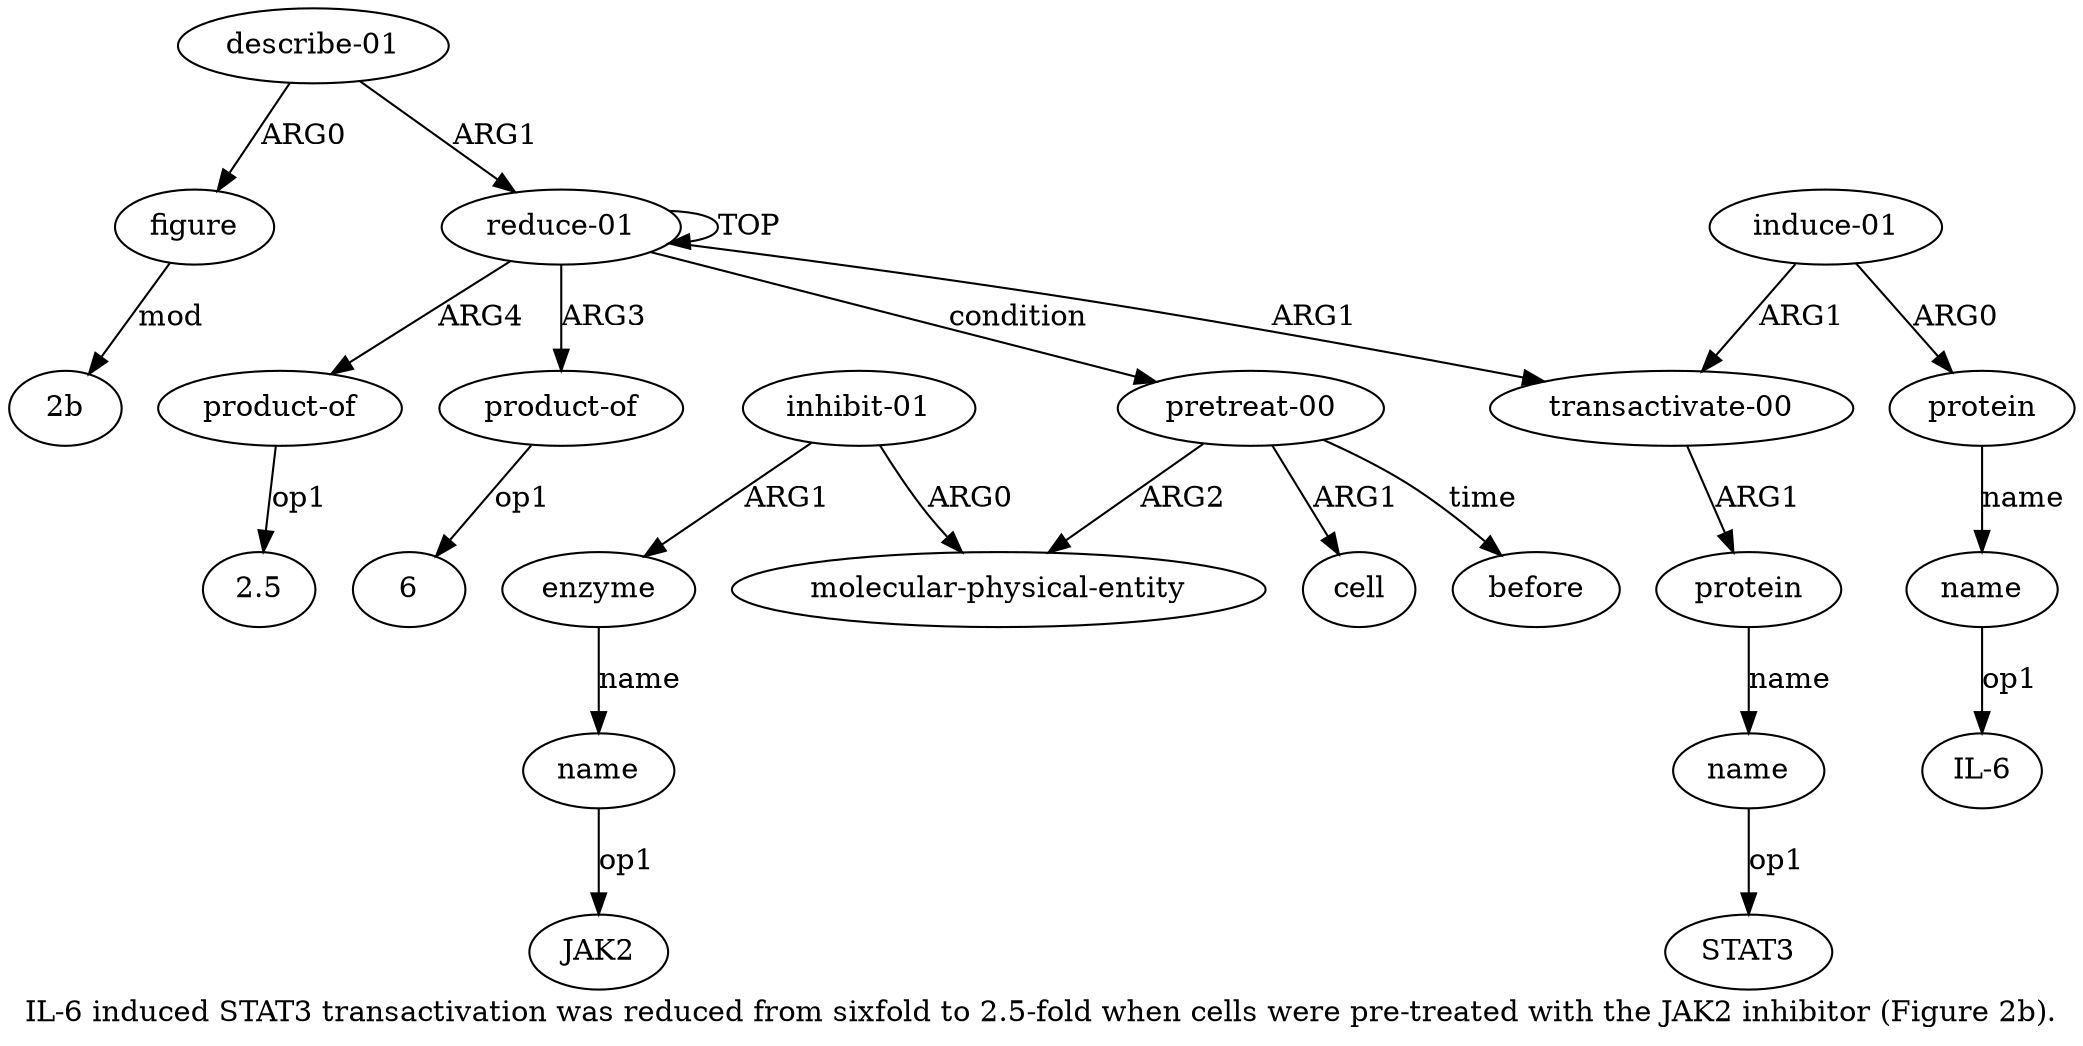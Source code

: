 digraph  {
	graph [label="IL-6 induced STAT3 transactivation was reduced from sixfold to 2.5-fold when cells were pre-treated with the JAK2 inhibitor (Figure \
2b)."];
	node [label="\N"];
	"a3 STAT3"	 [color=black,
		gold_ind=-1,
		gold_label=STAT3,
		label=STAT3,
		test_ind=-1,
		test_label=STAT3];
	"a6 IL-6"	 [color=black,
		gold_ind=-1,
		gold_label="IL-6",
		label="IL-6",
		test_ind=-1,
		test_label="IL-6"];
	"a7 6"	 [color=black,
		gold_ind=-1,
		gold_label=6,
		label=6,
		test_ind=-1,
		test_label=6];
	a15	 [color=black,
		gold_ind=15,
		gold_label=before,
		label=before,
		test_ind=15,
		test_label=before];
	a14	 [color=black,
		gold_ind=14,
		gold_label=name,
		label=name,
		test_ind=14,
		test_label=name];
	"a14 JAK2"	 [color=black,
		gold_ind=-1,
		gold_label=JAK2,
		label=JAK2,
		test_ind=-1,
		test_label=JAK2];
	a14 -> "a14 JAK2" [key=0,
	color=black,
	gold_label=op1,
	label=op1,
	test_label=op1];
a17 [color=black,
	gold_ind=17,
	gold_label=figure,
	label=figure,
	test_ind=17,
	test_label=figure];
"a17 2b" [color=black,
	gold_ind=-1,
	gold_label="2b",
	label="2b",
	test_ind=-1,
	test_label="2b"];
a17 -> "a17 2b" [key=0,
color=black,
gold_label=mod,
label=mod,
test_label=mod];
a16 [color=black,
gold_ind=16,
gold_label="describe-01",
label="describe-01",
test_ind=16,
test_label="describe-01"];
a16 -> a17 [key=0,
color=black,
gold_label=ARG0,
label=ARG0,
test_label=ARG0];
a0 [color=black,
gold_ind=0,
gold_label="reduce-01",
label="reduce-01",
test_ind=0,
test_label="reduce-01"];
a16 -> a0 [key=0,
color=black,
gold_label=ARG1,
label=ARG1,
test_label=ARG1];
a11 [color=black,
gold_ind=11,
gold_label="molecular-physical-entity",
label="molecular-physical-entity",
test_ind=11,
test_label="molecular-physical-entity"];
a10 [color=black,
gold_ind=10,
gold_label=cell,
label=cell,
test_ind=10,
test_label=cell];
a13 [color=black,
gold_ind=13,
gold_label=enzyme,
label=enzyme,
test_ind=13,
test_label=enzyme];
a13 -> a14 [key=0,
color=black,
gold_label=name,
label=name,
test_label=name];
a12 [color=black,
gold_ind=12,
gold_label="inhibit-01",
label="inhibit-01",
test_ind=12,
test_label="inhibit-01"];
a12 -> a11 [key=0,
color=black,
gold_label=ARG0,
label=ARG0,
test_label=ARG0];
a12 -> a13 [key=0,
color=black,
gold_label=ARG1,
label=ARG1,
test_label=ARG1];
a1 [color=black,
gold_ind=1,
gold_label="transactivate-00",
label="transactivate-00",
test_ind=1,
test_label="transactivate-00"];
a2 [color=black,
gold_ind=2,
gold_label=protein,
label=protein,
test_ind=2,
test_label=protein];
a1 -> a2 [key=0,
color=black,
gold_label=ARG1,
label=ARG1,
test_label=ARG1];
a0 -> a1 [key=0,
color=black,
gold_label=ARG1,
label=ARG1,
test_label=ARG1];
a0 -> a0 [key=0,
color=black,
gold_label=TOP,
label=TOP,
test_label=TOP];
a7 [color=black,
gold_ind=7,
gold_label="product-of",
label="product-of",
test_ind=7,
test_label="product-of"];
a0 -> a7 [key=0,
color=black,
gold_label=ARG3,
label=ARG3,
test_label=ARG3];
a9 [color=black,
gold_ind=9,
gold_label="pretreat-00",
label="pretreat-00",
test_ind=9,
test_label="pretreat-00"];
a0 -> a9 [key=0,
color=black,
gold_label=condition,
label=condition,
test_label=condition];
a8 [color=black,
gold_ind=8,
gold_label="product-of",
label="product-of",
test_ind=8,
test_label="product-of"];
a0 -> a8 [key=0,
color=black,
gold_label=ARG4,
label=ARG4,
test_label=ARG4];
a3 [color=black,
gold_ind=3,
gold_label=name,
label=name,
test_ind=3,
test_label=name];
a3 -> "a3 STAT3" [key=0,
color=black,
gold_label=op1,
label=op1,
test_label=op1];
a2 -> a3 [key=0,
color=black,
gold_label=name,
label=name,
test_label=name];
"a8 2.5" [color=black,
gold_ind=-1,
gold_label=2.5,
label=2.5,
test_ind=-1,
test_label=2.5];
a4 [color=black,
gold_ind=4,
gold_label="induce-01",
label="induce-01",
test_ind=4,
test_label="induce-01"];
a4 -> a1 [key=0,
color=black,
gold_label=ARG1,
label=ARG1,
test_label=ARG1];
a5 [color=black,
gold_ind=5,
gold_label=protein,
label=protein,
test_ind=5,
test_label=protein];
a4 -> a5 [key=0,
color=black,
gold_label=ARG0,
label=ARG0,
test_label=ARG0];
a7 -> "a7 6" [key=0,
color=black,
gold_label=op1,
label=op1,
test_label=op1];
a6 [color=black,
gold_ind=6,
gold_label=name,
label=name,
test_ind=6,
test_label=name];
a6 -> "a6 IL-6" [key=0,
color=black,
gold_label=op1,
label=op1,
test_label=op1];
a9 -> a15 [key=0,
color=black,
gold_label=time,
label=time,
test_label=time];
a9 -> a11 [key=0,
color=black,
gold_label=ARG2,
label=ARG2,
test_label=ARG2];
a9 -> a10 [key=0,
color=black,
gold_label=ARG1,
label=ARG1,
test_label=ARG1];
a8 -> "a8 2.5" [key=0,
color=black,
gold_label=op1,
label=op1,
test_label=op1];
a5 -> a6 [key=0,
color=black,
gold_label=name,
label=name,
test_label=name];
}
